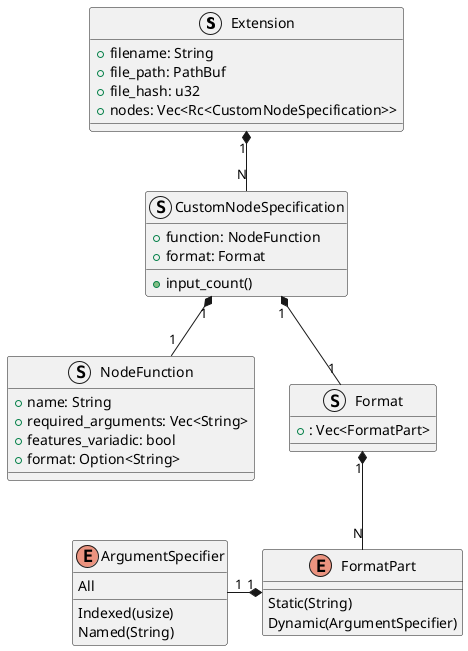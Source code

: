 @startuml

struct Extension {
 + filename: String
 + file_path: PathBuf
 + file_hash: u32
 + nodes: Vec<Rc<CustomNodeSpecification>>
}

struct CustomNodeSpecification {
 + function: NodeFunction
 + format: Format
 + input_count()
}

struct NodeFunction {
 + name: String
 + required_arguments: Vec<String>
 + features_variadic: bool
 + format: Option<String>
}

struct Format {
 + : Vec<FormatPart>
}

enum FormatPart {
 Static(String)
 Dynamic(ArgumentSpecifier)
}

enum ArgumentSpecifier {
 Indexed(usize)
 Named(String)
 All
}

Extension "1" *-- "N" CustomNodeSpecification
CustomNodeSpecification "1" *-- "1" NodeFunction
CustomNodeSpecification "1" *-- "1" Format
FormatPart "1" *-left- "1" ArgumentSpecifier

Format "1" *-- "N" FormatPart

@enduml